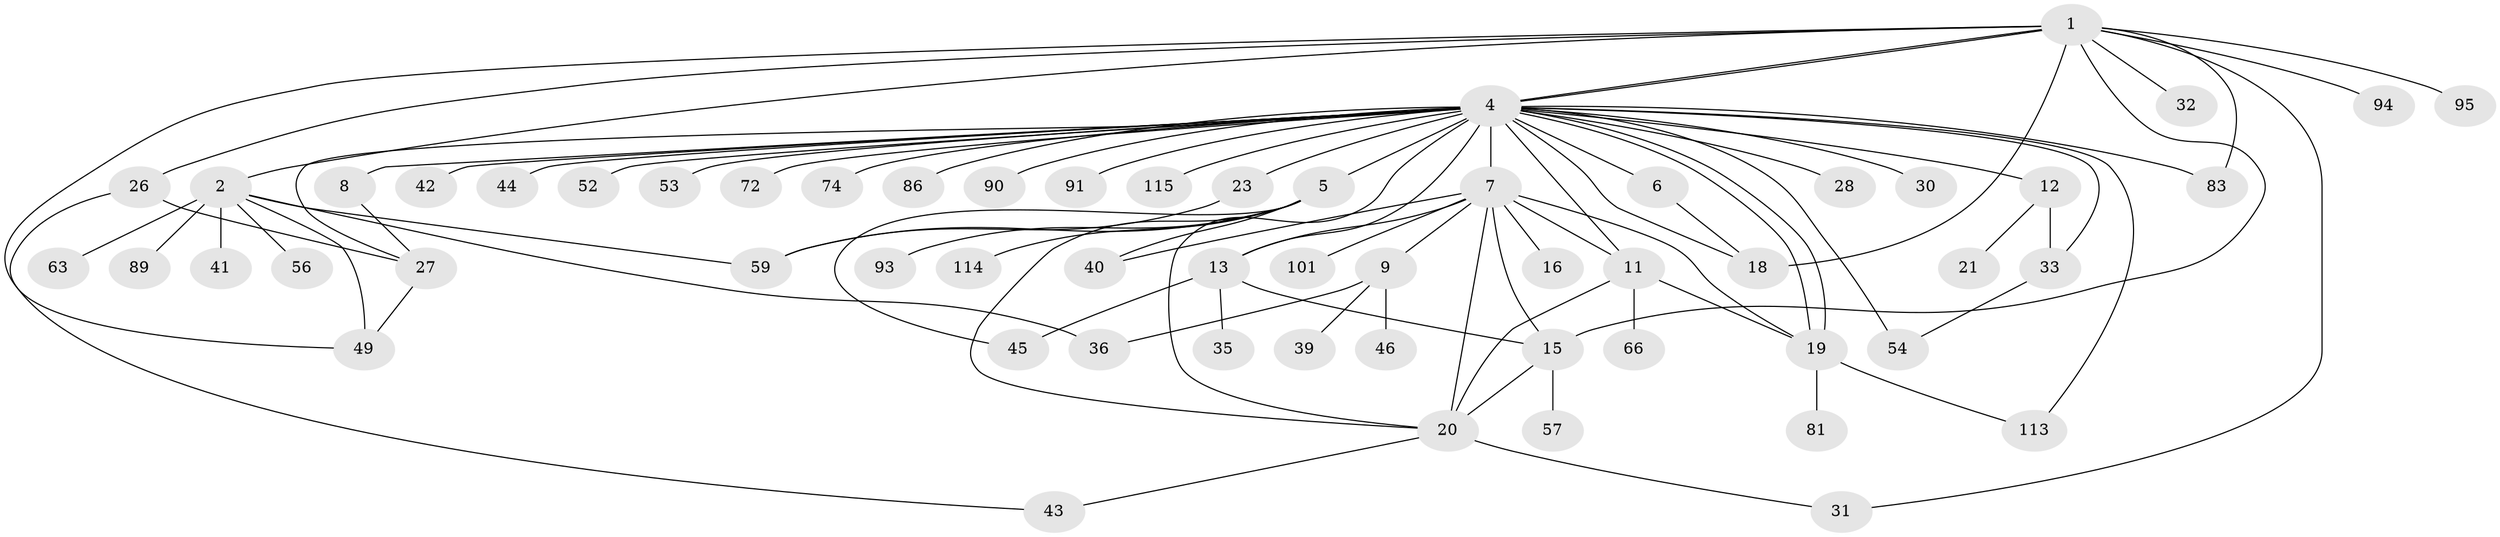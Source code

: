 // original degree distribution, {9: 0.01680672268907563, 8: 0.01680672268907563, 5: 0.03361344537815126, 29: 0.008403361344537815, 7: 0.01680672268907563, 3: 0.08403361344537816, 22: 0.008403361344537815, 2: 0.2184873949579832, 4: 0.04201680672268908, 6: 0.025210084033613446, 1: 0.5294117647058824}
// Generated by graph-tools (version 1.1) at 2025/14/03/09/25 04:14:24]
// undirected, 59 vertices, 87 edges
graph export_dot {
graph [start="1"]
  node [color=gray90,style=filled];
  1 [super="+3"];
  2;
  4 [super="+17+14+34"];
  5;
  6;
  7 [super="+60+10+29+64+24+38+98+116+105+73+70+37+68+58"];
  8;
  9;
  11;
  12 [super="+67+97+111+75"];
  13 [super="+61"];
  15 [super="+100"];
  16;
  18 [super="+65+87+22"];
  19;
  20 [super="+25+51+112+85"];
  21;
  23 [super="+77+69+71"];
  26 [super="+50+82"];
  27 [super="+104"];
  28 [super="+48"];
  30;
  31 [super="+47"];
  32;
  33;
  35;
  36 [super="+109+117"];
  39 [super="+99"];
  40;
  41;
  42;
  43;
  44;
  45 [super="+55"];
  46;
  49 [super="+102"];
  52;
  53;
  54 [super="+108"];
  56;
  57;
  59 [super="+62"];
  63;
  66 [super="+103"];
  72;
  74;
  81;
  83 [super="+106"];
  86;
  89;
  90;
  91;
  93;
  94;
  95;
  101;
  113;
  114;
  115;
  1 -- 2;
  1 -- 4;
  1 -- 4;
  1 -- 18;
  1 -- 26;
  1 -- 83;
  1 -- 95;
  1 -- 32;
  1 -- 49;
  1 -- 94;
  1 -- 31;
  1 -- 15;
  2 -- 36;
  2 -- 41;
  2 -- 56;
  2 -- 59;
  2 -- 63;
  2 -- 89;
  2 -- 49;
  4 -- 5;
  4 -- 6 [weight=2];
  4 -- 7 [weight=2];
  4 -- 8;
  4 -- 11;
  4 -- 12 [weight=2];
  4 -- 13;
  4 -- 19;
  4 -- 19;
  4 -- 20;
  4 -- 23;
  4 -- 28;
  4 -- 30;
  4 -- 33;
  4 -- 44;
  4 -- 52;
  4 -- 72;
  4 -- 74;
  4 -- 86;
  4 -- 91;
  4 -- 113;
  4 -- 115;
  4 -- 54 [weight=2];
  4 -- 42;
  4 -- 18;
  4 -- 83;
  4 -- 53;
  4 -- 90;
  4 -- 27;
  5 -- 20;
  5 -- 40;
  5 -- 45;
  5 -- 93;
  5 -- 114;
  5 -- 59;
  6 -- 18;
  7 -- 9;
  7 -- 11;
  7 -- 15;
  7 -- 16;
  7 -- 19;
  7 -- 20;
  7 -- 101;
  7 -- 40;
  7 -- 13;
  8 -- 27;
  9 -- 39;
  9 -- 46;
  9 -- 36;
  11 -- 19;
  11 -- 66;
  11 -- 20;
  12 -- 21;
  12 -- 33;
  13 -- 35;
  13 -- 45;
  13 -- 15;
  15 -- 57;
  15 -- 20;
  19 -- 81;
  19 -- 113;
  20 -- 43;
  20 -- 31;
  23 -- 59;
  26 -- 43;
  26 -- 27;
  27 -- 49;
  33 -- 54;
}
